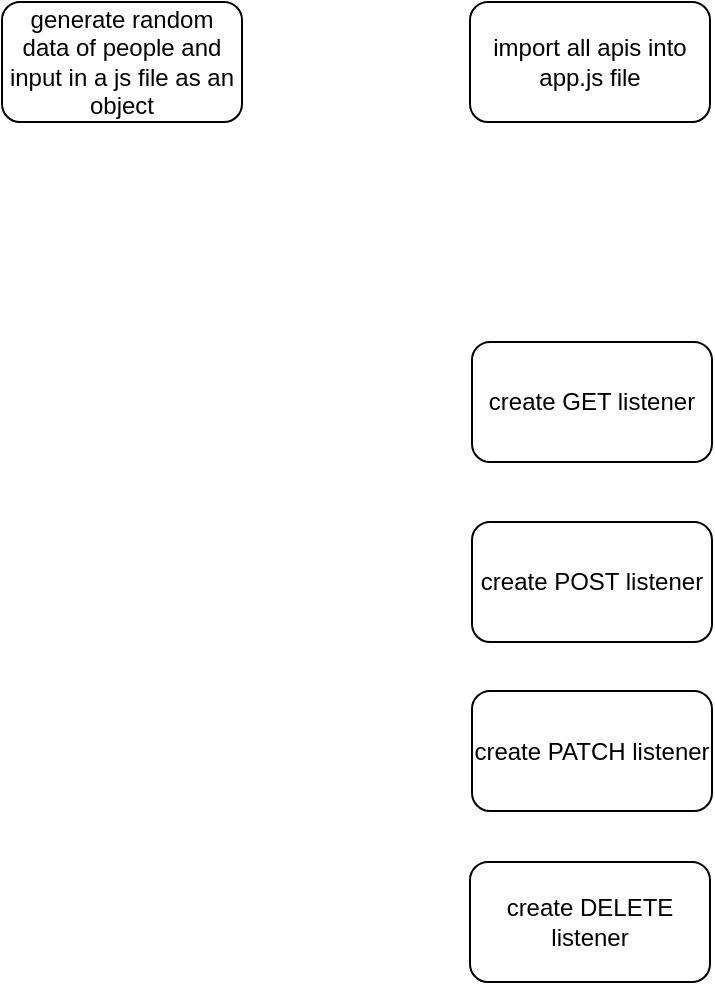 <mxfile>
    <diagram id="RFXy6NIve3YNBwcQDilA" name="Page-1">
        <mxGraphModel dx="677" dy="963" grid="1" gridSize="10" guides="1" tooltips="1" connect="1" arrows="1" fold="1" page="1" pageScale="1" pageWidth="827" pageHeight="1169" math="0" shadow="0">
            <root>
                <mxCell id="0"/>
                <mxCell id="1" parent="0"/>
                <mxCell id="2" value="generate random data of people and input in a js file as an object" style="rounded=1;whiteSpace=wrap;html=1;" vertex="1" parent="1">
                    <mxGeometry x="60" y="60" width="120" height="60" as="geometry"/>
                </mxCell>
                <mxCell id="4" value="import all apis into app.js file" style="rounded=1;whiteSpace=wrap;html=1;" vertex="1" parent="1">
                    <mxGeometry x="294" y="60" width="120" height="60" as="geometry"/>
                </mxCell>
                <mxCell id="5" value="create GET listener" style="rounded=1;whiteSpace=wrap;html=1;" vertex="1" parent="1">
                    <mxGeometry x="295" y="230" width="120" height="60" as="geometry"/>
                </mxCell>
                <mxCell id="6" value="create POST listener" style="rounded=1;whiteSpace=wrap;html=1;" vertex="1" parent="1">
                    <mxGeometry x="295" y="320" width="120" height="60" as="geometry"/>
                </mxCell>
                <mxCell id="7" value="create PATCH listener" style="rounded=1;whiteSpace=wrap;html=1;" vertex="1" parent="1">
                    <mxGeometry x="295" y="404.5" width="120" height="60" as="geometry"/>
                </mxCell>
                <mxCell id="8" value="create DELETE listener" style="rounded=1;whiteSpace=wrap;html=1;" vertex="1" parent="1">
                    <mxGeometry x="294" y="490" width="120" height="60" as="geometry"/>
                </mxCell>
            </root>
        </mxGraphModel>
    </diagram>
</mxfile>